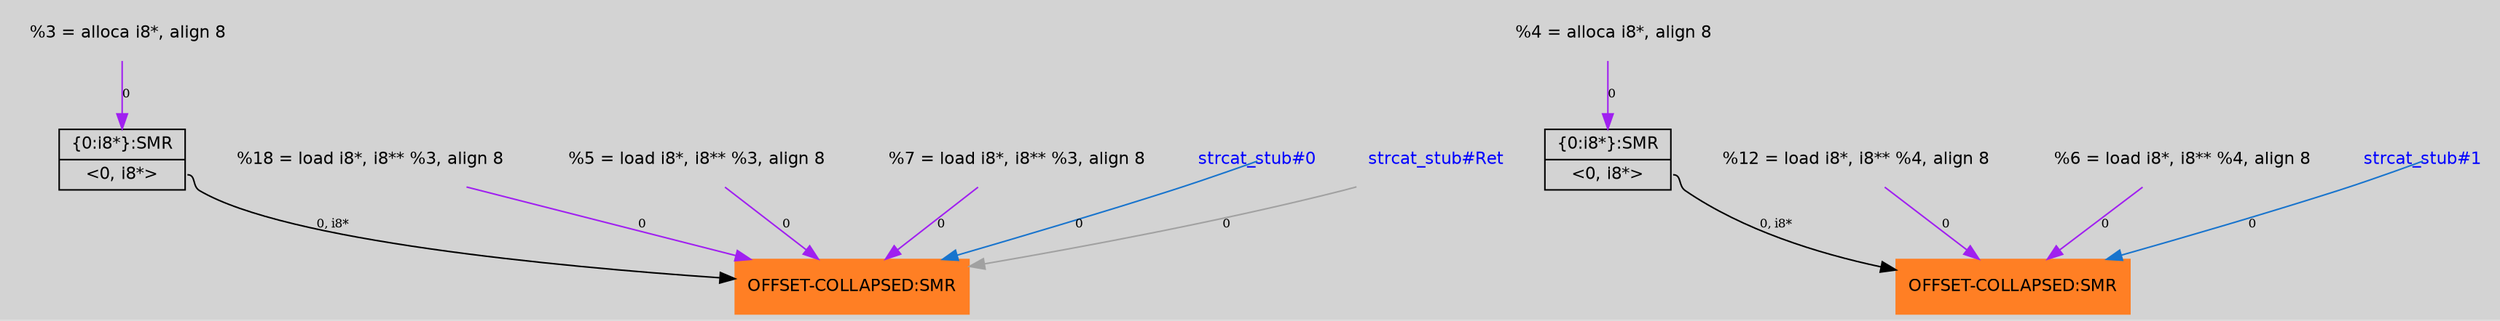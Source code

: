 digraph unnamed {
	graph [center=true, ratio=true, bgcolor=lightgray, fontname=Helvetica];
	node  [fontname=Helvetica, fontsize=11];

	Node0x2a33020 [shape=record,color=chocolate1, style=filled,label="{OFFSET-COLLAPSED:SMR}"];
	Node0x2a335d0 [shape=record,color=chocolate1, style=filled,label="{OFFSET-COLLAPSED:SMR}"];
	Node0x2a33960 [shape=record,label="{\{0:i8*\}:SMR|{<s0>\<0, i8*\>}}"];
	Node0x2a33660 [shape=record,label="{\{0:i8*\}:SMR|{<s0>\<0, i8*\>}}"];
	Node0x2a20078 [shape=plaintext, label ="  %18 = load i8*, i8** %3, align 8"];
	Node0x2a20078 -> Node0x2a33020[arrowtail=tee,label="0",fontsize=8,color=purple];
	Node0x2a1e7d8 [shape=plaintext, label ="  %4 = alloca i8*, align 8"];
	Node0x2a1e7d8 -> Node0x2a33660[arrowtail=tee,label="0",fontsize=8,color=purple];
	Node0x2a1eee8 [shape=plaintext, label ="  %3 = alloca i8*, align 8"];
	Node0x2a1eee8 -> Node0x2a33960[arrowtail=tee,label="0",fontsize=8,color=purple];
	Node0x2a1dc88 [shape=plaintext, label ="  %5 = load i8*, i8** %3, align 8"];
	Node0x2a1dc88 -> Node0x2a33020[arrowtail=tee,label="0",fontsize=8,color=purple];
	Node0x2a1f9b8 [shape=plaintext, label ="  %7 = load i8*, i8** %3, align 8"];
	Node0x2a1f9b8 -> Node0x2a33020[arrowtail=tee,label="0",fontsize=8,color=purple];
	Node0x2a1fcf8 [shape=plaintext, label ="  %12 = load i8*, i8** %4, align 8"];
	Node0x2a1fcf8 -> Node0x2a335d0[arrowtail=tee,label="0",fontsize=8,color=purple];
	Node0x2a1f888 [shape=plaintext, label ="  %6 = load i8*, i8** %4, align 8"];
	Node0x2a1f888 -> Node0x2a335d0[arrowtail=tee,label="0",fontsize=8,color=purple];
	Node0x2a1ebc8 [shape=plaintext,fontcolor=blue, label ="strcat_stub#1"];
	Node0x2a1ebc8 -> Node0x2a335d0[tailclip=false,color=dodgerblue3,label="0",fontsize=8];
	Node0x2a1eba0 [shape=plaintext,fontcolor=blue, label ="strcat_stub#0"];
	Node0x2a1eba0 -> Node0x2a33020[tailclip=false,color=dodgerblue3,label="0",fontsize=8];
	Node0x2a1eae8 [shape=plaintext,fontcolor=blue, label ="strcat_stub#Ret"];
	Node0x2a1eae8 -> Node0x2a33020[arrowtail=tee,color=gray63,label="0",fontsize=8];
	Node0x2a33960:s0 -> Node0x2a33020[arrowtail=tee,label="0, i8*",fontsize=8];
	Node0x2a33660:s0 -> Node0x2a335d0[arrowtail=tee,label="0, i8*",fontsize=8];
}
